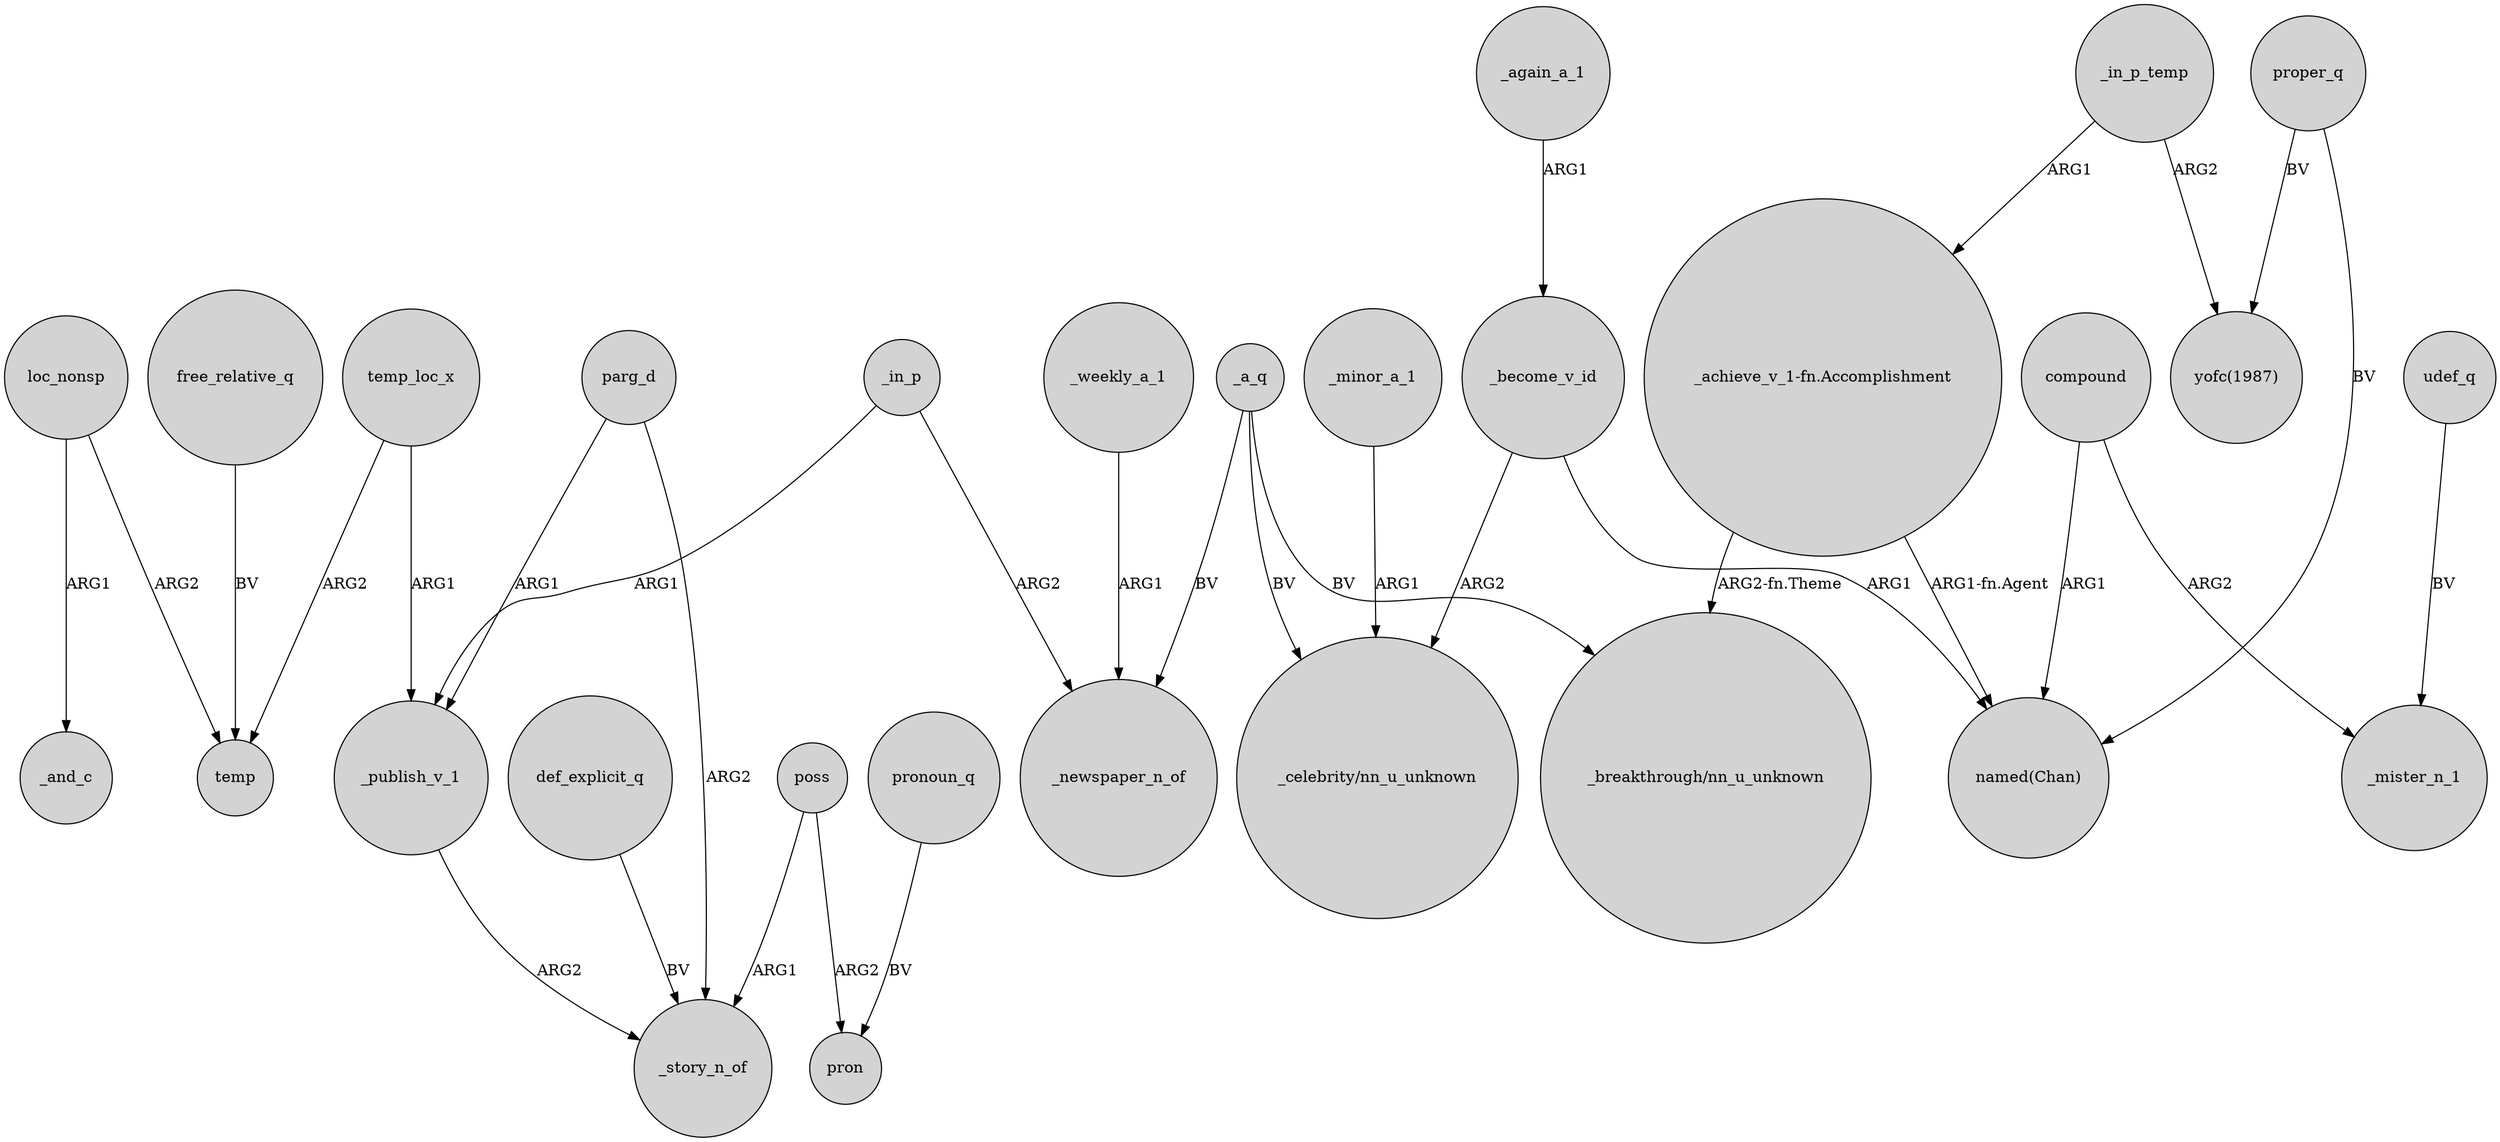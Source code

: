 digraph {
	node [shape=circle style=filled]
	loc_nonsp -> _and_c [label=ARG1]
	_again_a_1 -> _become_v_id [label=ARG1]
	_in_p -> _newspaper_n_of [label=ARG2]
	_in_p_temp -> "yofc(1987)" [label=ARG2]
	_become_v_id -> "named(Chan)" [label=ARG1]
	poss -> pron [label=ARG2]
	_minor_a_1 -> "_celebrity/nn_u_unknown" [label=ARG1]
	_a_q -> "_breakthrough/nn_u_unknown" [label=BV]
	_in_p -> _publish_v_1 [label=ARG1]
	_a_q -> _newspaper_n_of [label=BV]
	parg_d -> _story_n_of [label=ARG2]
	proper_q -> "named(Chan)" [label=BV]
	compound -> _mister_n_1 [label=ARG2]
	_in_p_temp -> "_achieve_v_1-fn.Accomplishment" [label=ARG1]
	udef_q -> _mister_n_1 [label=BV]
	compound -> "named(Chan)" [label=ARG1]
	"_achieve_v_1-fn.Accomplishment" -> "_breakthrough/nn_u_unknown" [label="ARG2-fn.Theme"]
	_weekly_a_1 -> _newspaper_n_of [label=ARG1]
	_become_v_id -> "_celebrity/nn_u_unknown" [label=ARG2]
	pronoun_q -> pron [label=BV]
	temp_loc_x -> temp [label=ARG2]
	loc_nonsp -> temp [label=ARG2]
	parg_d -> _publish_v_1 [label=ARG1]
	proper_q -> "yofc(1987)" [label=BV]
	poss -> _story_n_of [label=ARG1]
	temp_loc_x -> _publish_v_1 [label=ARG1]
	def_explicit_q -> _story_n_of [label=BV]
	_publish_v_1 -> _story_n_of [label=ARG2]
	_a_q -> "_celebrity/nn_u_unknown" [label=BV]
	free_relative_q -> temp [label=BV]
	"_achieve_v_1-fn.Accomplishment" -> "named(Chan)" [label="ARG1-fn.Agent"]
}
